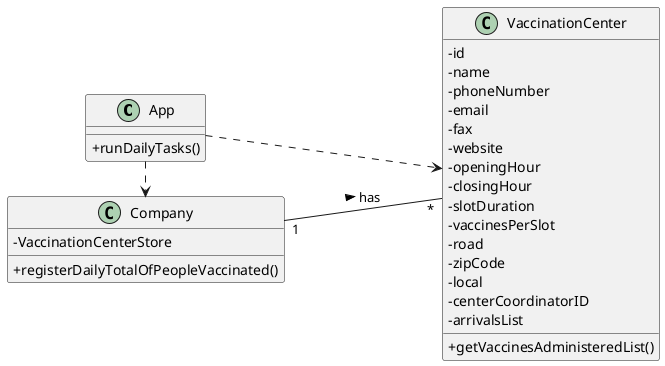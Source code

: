 @startuml
'https://plantuml.com/class-diagram

skinparam classAttributeIconSize 0


class App{
+runDailyTasks()
}

class VaccinationCenter{
-id
-name
-phoneNumber
-email
-fax
-website
-openingHour
-closingHour
-slotDuration
-vaccinesPerSlot
-road
-zipCode
-local
-centerCoordinatorID
-arrivalsList
+getVaccinesAdministeredList()
}


class Company{
-VaccinationCenterStore
+registerDailyTotalOfPeopleVaccinated()
}


left to right direction


App .r.> Company
App .>VaccinationCenter
Company"1" --- "*"VaccinationCenter: > has
@enduml